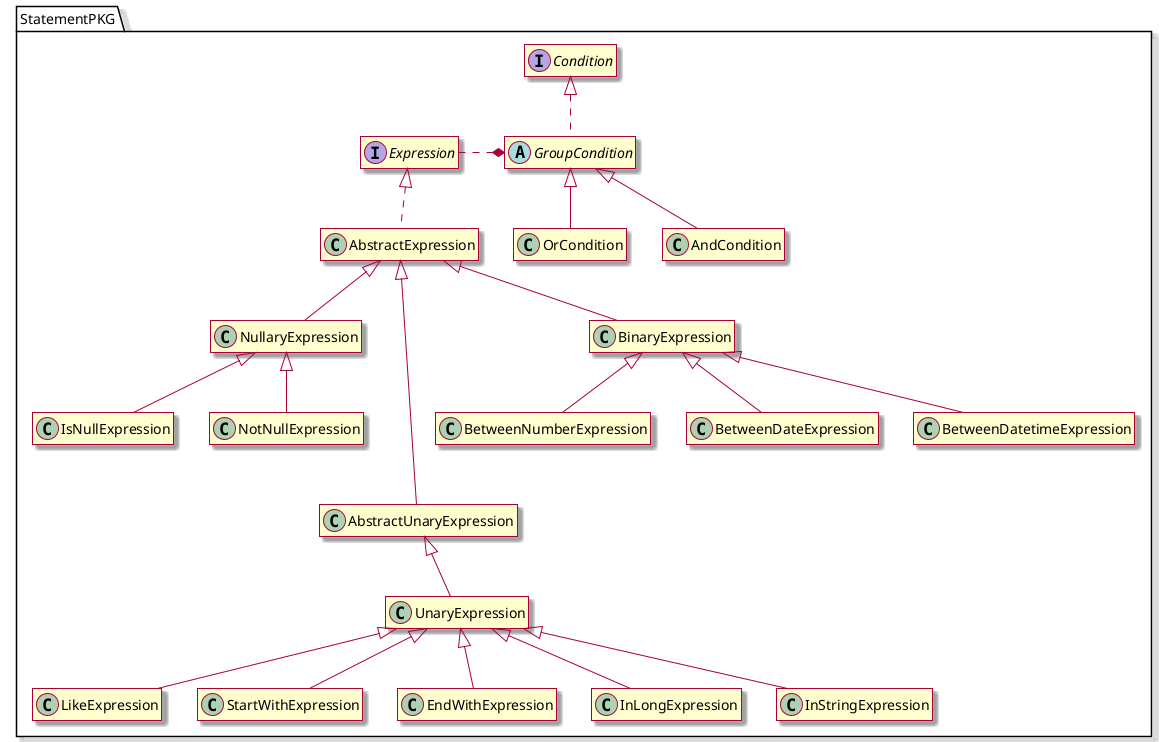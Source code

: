 @startuml
'https://plantuml.com/class-diagram
skin rose
hide methods
hide fields

package StatementPKG{
    interface Expression
    interface Condition
    abstract class GroupCondition
    class AndCondition
    class OrCondition
    class AbstractExpression
    class NullaryExpression
    class AbstractUnaryExpression
    class UnaryExpression
    class BinaryExpression

    Expression <|.. AbstractExpression
    AbstractExpression <|-- NullaryExpression
    AbstractExpression <|---- AbstractUnaryExpression
    AbstractExpression <|-- BinaryExpression

    NullaryExpression <|-- IsNullExpression
    NullaryExpression <|-- NotNullExpression


    AbstractUnaryExpression <|-- UnaryExpression
    UnaryExpression <|-- LikeExpression
    UnaryExpression <|-- StartWithExpression
    UnaryExpression <|-- EndWithExpression
    UnaryExpression <|-- InLongExpression
    UnaryExpression <|-- InStringExpression

    BinaryExpression <|-- BetweenNumberExpression
    BinaryExpression <|-- BetweenDateExpression
    BinaryExpression <|-- BetweenDatetimeExpression
}

Condition <|.. GroupCondition
GroupCondition <|-- OrCondition
GroupCondition <|-- AndCondition
Expression .* GroupCondition

@enduml